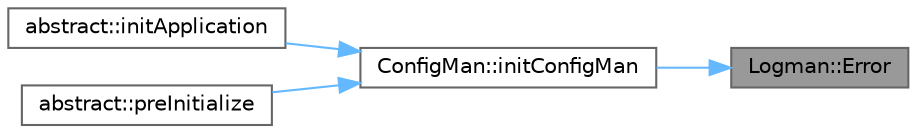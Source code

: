 digraph "Logman::Error"
{
 // LATEX_PDF_SIZE
  bgcolor="transparent";
  edge [fontname=Helvetica,fontsize=10,labelfontname=Helvetica,labelfontsize=10];
  node [fontname=Helvetica,fontsize=10,shape=box,height=0.2,width=0.4];
  rankdir="RL";
  Node1 [id="Node000001",label="Logman::Error",height=0.2,width=0.4,color="gray40", fillcolor="grey60", style="filled", fontcolor="black",tooltip=" "];
  Node1 -> Node2 [id="edge1_Node000001_Node000002",dir="back",color="steelblue1",style="solid",tooltip=" "];
  Node2 [id="Node000002",label="ConfigMan::initConfigMan",height=0.2,width=0.4,color="grey40", fillcolor="white", style="filled",URL="$class_config_man.html#a10b3a2e4f0828bc9adb63fbd6158212d",tooltip=" "];
  Node2 -> Node3 [id="edge2_Node000002_Node000003",dir="back",color="steelblue1",style="solid",tooltip=" "];
  Node3 [id="Node000003",label="abstract::initApplication",height=0.2,width=0.4,color="grey40", fillcolor="white", style="filled",URL="$classabstract.html#af5219c1221c9270c74e8a29fe95bb332",tooltip=" "];
  Node2 -> Node4 [id="edge3_Node000002_Node000004",dir="back",color="steelblue1",style="solid",tooltip=" "];
  Node4 [id="Node000004",label="abstract::preInitialize",height=0.2,width=0.4,color="grey40", fillcolor="white", style="filled",URL="$classabstract.html#aa67d607c6d2c6ee68866f3b3d99f441f",tooltip=" "];
}
